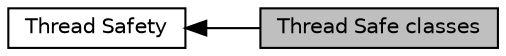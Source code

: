 digraph "Thread Safe classes"
{
  edge [fontname="Helvetica",fontsize="10",labelfontname="Helvetica",labelfontsize="10"];
  node [fontname="Helvetica",fontsize="10",shape=box];
  rankdir=LR;
  Node1 [label="Thread Safe classes",height=0.2,width=0.4,color="black", fillcolor="grey75", style="filled", fontcolor="black",tooltip=" "];
  Node2 [label="Thread Safety",height=0.2,width=0.4,color="black", fillcolor="white", style="filled",URL="$group__ThreadSafetyGroup.html",tooltip=" "];
  Node2->Node1 [shape=plaintext, dir="back", style="solid"];
}

